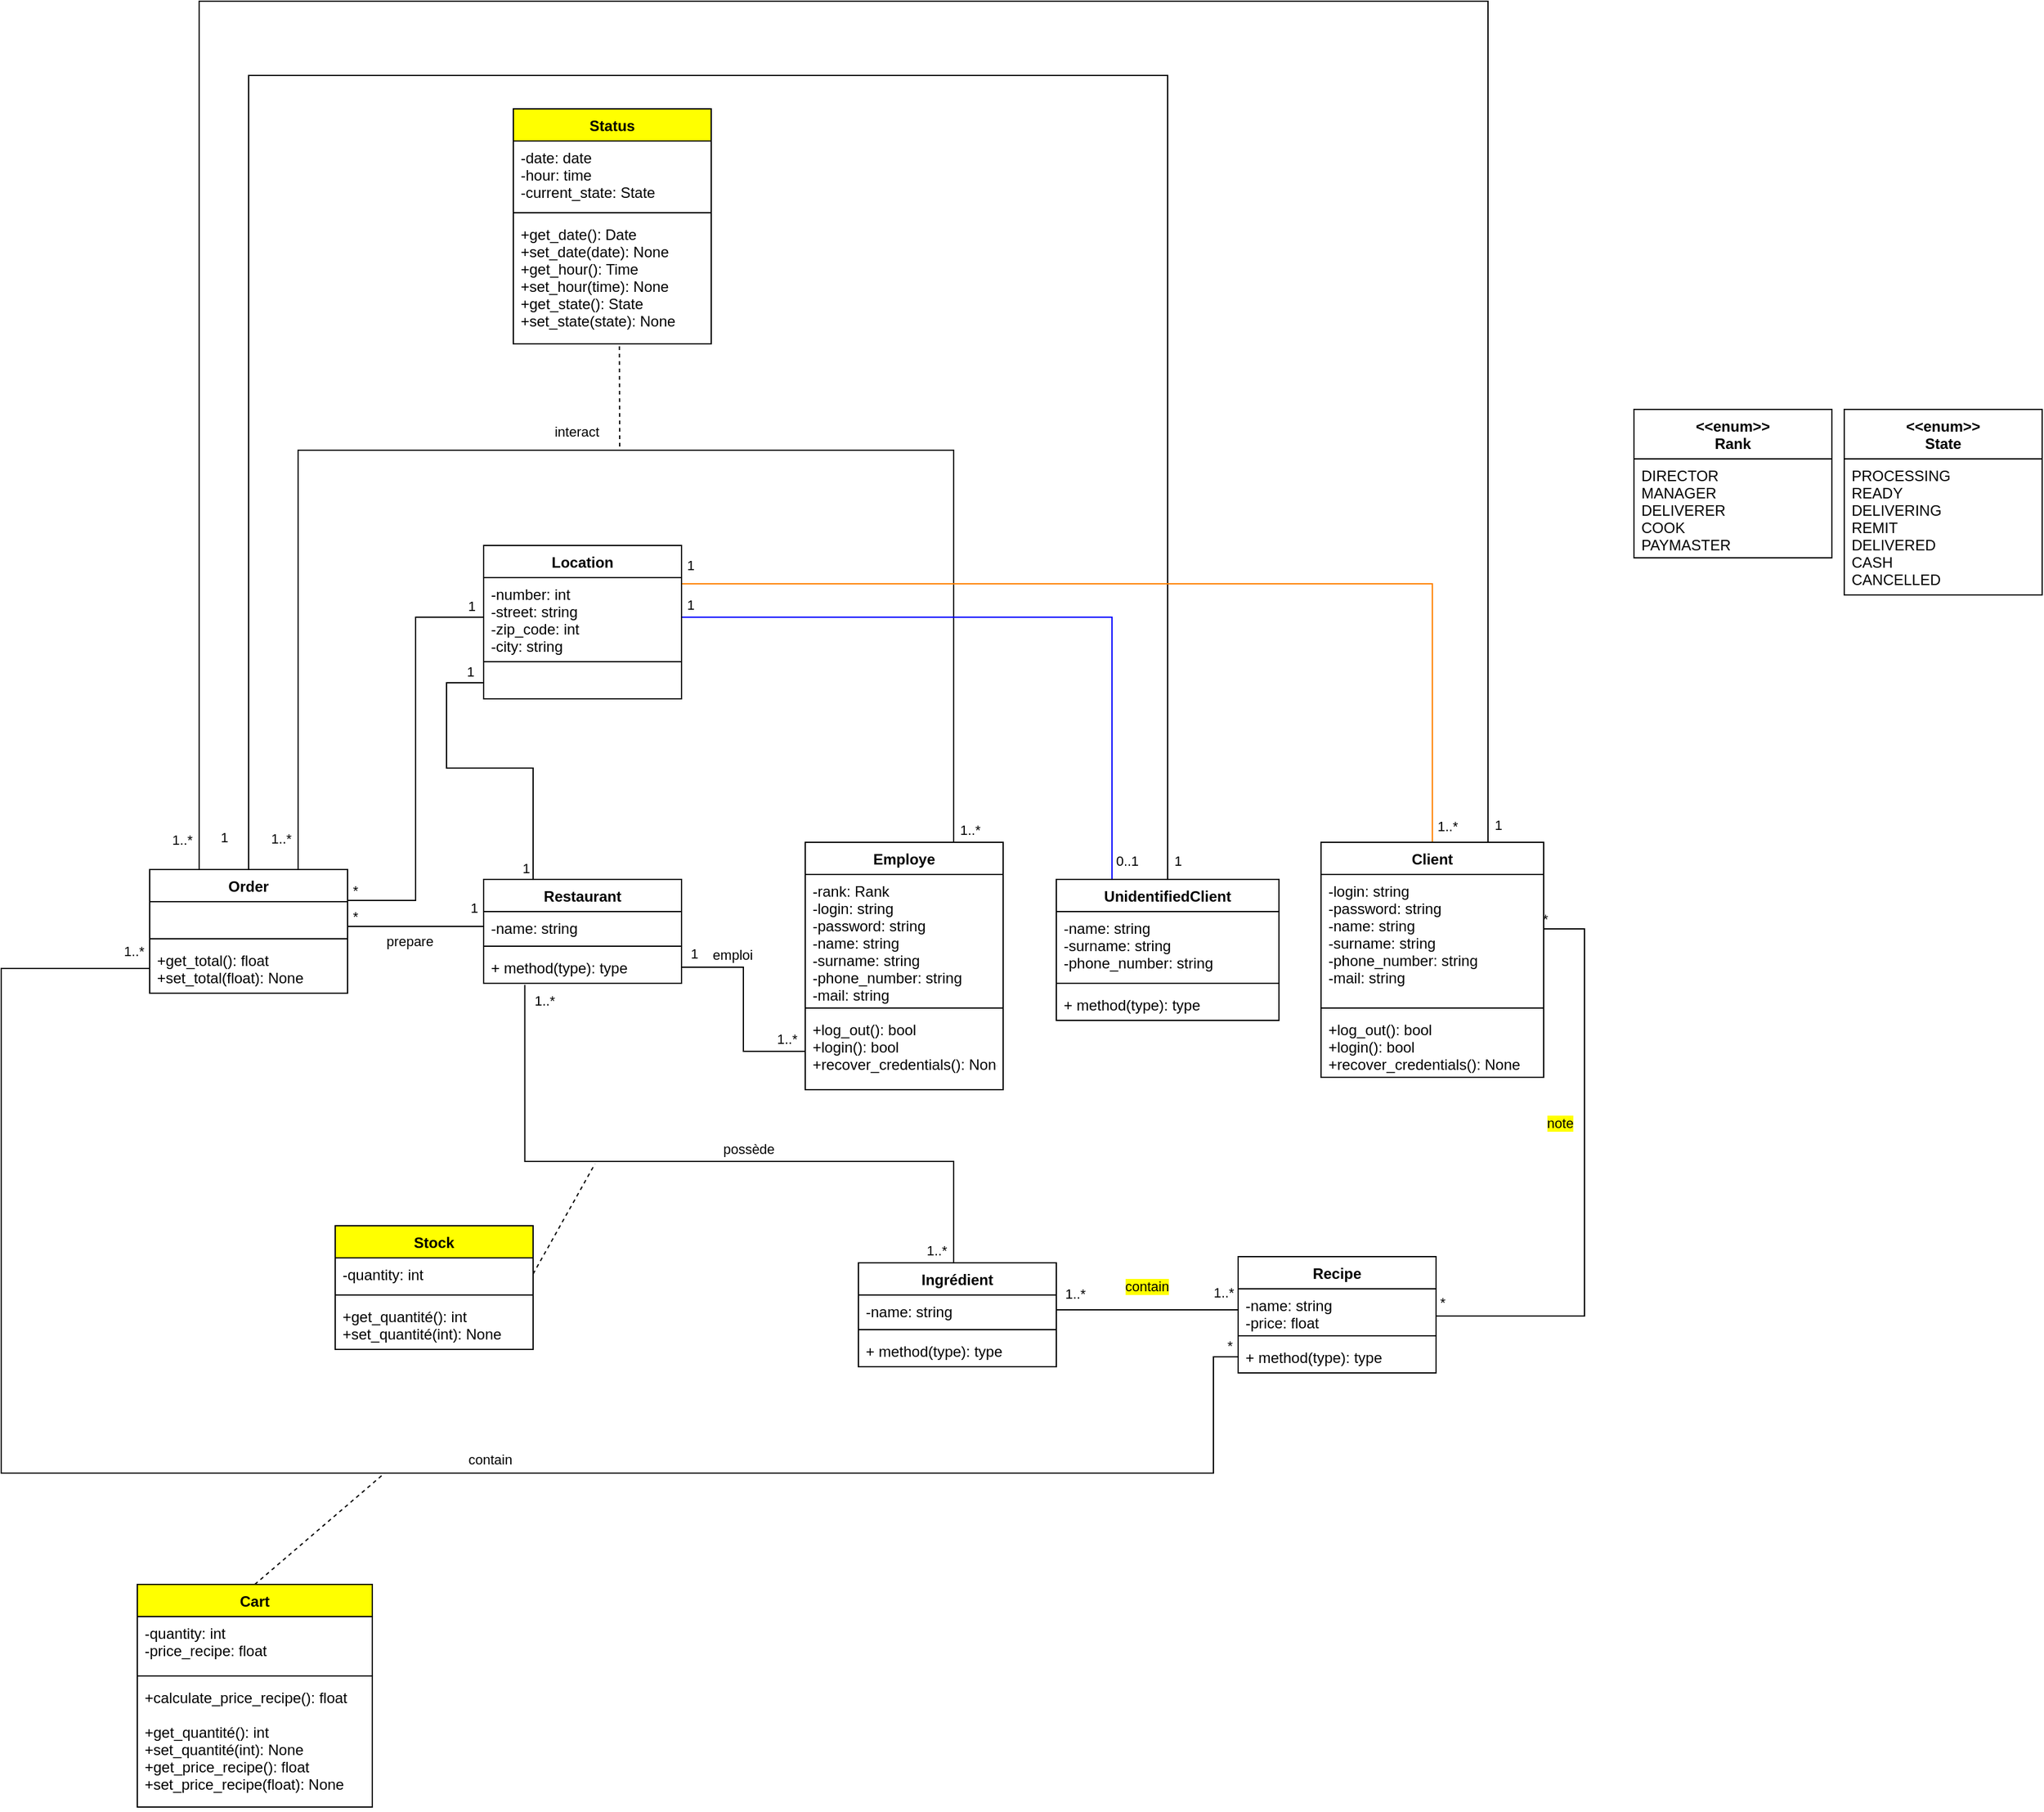 <mxfile version="13.3.1" type="device"><diagram name="Page-1" id="58cdce13-f638-feb5-8d6f-7d28b1aa9fa0"><mxGraphModel dx="1278" dy="949" grid="1" gridSize="10" guides="1" tooltips="1" connect="1" arrows="1" fold="1" page="1" pageScale="1" pageWidth="1100" pageHeight="850" background="#ffffff" math="0" shadow="0"><root><mxCell id="0"/><mxCell id="1" parent="0"/><mxCell id="4RIuu6g8Ll3O6P_jRk4c-29" value="" style="endArrow=none;html=1;entryX=0;entryY=0.5;entryDx=0;entryDy=0;exitX=1;exitY=0.5;exitDx=0;exitDy=0;edgeStyle=orthogonalEdgeStyle;rounded=0;" parent="1" source="4RIuu6g8Ll3O6P_jRk4c-4" target="4RIuu6g8Ll3O6P_jRk4c-8" edge="1"><mxGeometry width="50" height="50" relative="1" as="geometry"><mxPoint x="740" y="450" as="sourcePoint"/><mxPoint x="908" y="443" as="targetPoint"/></mxGeometry></mxCell><mxCell id="4RIuu6g8Ll3O6P_jRk4c-30" value="emploi" style="edgeLabel;html=1;align=center;verticalAlign=middle;resizable=0;points=[];" parent="4RIuu6g8Ll3O6P_jRk4c-29" vertex="1" connectable="0"><mxGeometry x="0.167" y="3" relative="1" as="geometry"><mxPoint x="-12" y="-58" as="offset"/></mxGeometry></mxCell><mxCell id="4RIuu6g8Ll3O6P_jRk4c-32" value="1" style="edgeLabel;html=1;align=center;verticalAlign=middle;resizable=0;points=[];" parent="4RIuu6g8Ll3O6P_jRk4c-29" vertex="1" connectable="0"><mxGeometry x="-0.858" y="2" relative="1" as="geometry"><mxPoint x="-2" y="-9" as="offset"/></mxGeometry></mxCell><mxCell id="4RIuu6g8Ll3O6P_jRk4c-33" value="1..*" style="edgeLabel;html=1;align=center;verticalAlign=middle;resizable=0;points=[];" parent="4RIuu6g8Ll3O6P_jRk4c-29" vertex="1" connectable="0"><mxGeometry x="0.892" y="-1" relative="1" as="geometry"><mxPoint x="-6.12" y="-11.19" as="offset"/></mxGeometry></mxCell><mxCell id="4RIuu6g8Ll3O6P_jRk4c-35" value="" style="endArrow=none;html=1;edgeStyle=orthogonalEdgeStyle;rounded=0;entryX=0.208;entryY=1.047;entryDx=0;entryDy=0;entryPerimeter=0;exitX=0.5;exitY=0;exitDx=0;exitDy=0;" parent="1" target="4RIuu6g8Ll3O6P_jRk4c-4" edge="1" source="4RIuu6g8Ll3O6P_jRk4c-25"><mxGeometry width="50" height="50" relative="1" as="geometry"><mxPoint x="967.92" y="1333.01" as="sourcePoint"/><mxPoint x="641" y="1130" as="targetPoint"/><Array as="points"><mxPoint x="990" y="1340"/><mxPoint x="990" y="1258"/><mxPoint x="643" y="1258"/></Array></mxGeometry></mxCell><mxCell id="4RIuu6g8Ll3O6P_jRk4c-36" value="possède" style="edgeLabel;html=1;align=center;verticalAlign=middle;resizable=0;points=[];labelBackgroundColor=#FFFFFF;" parent="4RIuu6g8Ll3O6P_jRk4c-35" vertex="1" connectable="0"><mxGeometry x="-0.191" y="2" relative="1" as="geometry"><mxPoint x="-18.91" y="-12" as="offset"/></mxGeometry></mxCell><mxCell id="4RIuu6g8Ll3O6P_jRk4c-43" value="1..*" style="edgeLabel;html=1;align=center;verticalAlign=middle;resizable=0;points=[];" parent="4RIuu6g8Ll3O6P_jRk4c-35" vertex="1" connectable="0"><mxGeometry x="0.867" y="-1" relative="1" as="geometry"><mxPoint x="14" y="-25.91" as="offset"/></mxGeometry></mxCell><mxCell id="4RIuu6g8Ll3O6P_jRk4c-44" value="1..*" style="edgeLabel;html=1;align=center;verticalAlign=middle;resizable=0;points=[];" parent="4RIuu6g8Ll3O6P_jRk4c-35" vertex="1" connectable="0"><mxGeometry x="-0.905" y="-4" relative="1" as="geometry"><mxPoint x="-18" y="14" as="offset"/></mxGeometry></mxCell><mxCell id="4RIuu6g8Ll3O6P_jRk4c-37" value="" style="endArrow=none;dashed=1;html=1;exitX=1;exitY=0.5;exitDx=0;exitDy=0;" parent="1" source="4RIuu6g8Ll3O6P_jRk4c-40" edge="1"><mxGeometry width="50" height="50" relative="1" as="geometry"><mxPoint x="290" y="599" as="sourcePoint"/><mxPoint x="700" y="1260" as="targetPoint"/></mxGeometry></mxCell><mxCell id="gekr-8qGBTe7ZAommQFG-1" value="" style="endArrow=none;html=1;edgeStyle=orthogonalEdgeStyle;entryX=0;entryY=0.5;entryDx=0;entryDy=0;exitX=1;exitY=0.5;exitDx=0;exitDy=0;" parent="1" source="4RIuu6g8Ll3O6P_jRk4c-26" target="4RIuu6g8Ll3O6P_jRk4c-10" edge="1"><mxGeometry width="50" height="50" relative="1" as="geometry"><mxPoint x="1180" y="1500" as="sourcePoint"/><mxPoint x="460" y="960" as="targetPoint"/><Array as="points"/></mxGeometry></mxCell><mxCell id="gekr-8qGBTe7ZAommQFG-3" value="contain" style="edgeLabel;html=1;align=center;verticalAlign=middle;resizable=0;points=[];labelBackgroundColor=#FFFF00;" parent="gekr-8qGBTe7ZAommQFG-1" vertex="1" connectable="0"><mxGeometry x="0.12" relative="1" as="geometry"><mxPoint x="-10" y="-19.5" as="offset"/></mxGeometry></mxCell><mxCell id="gekr-8qGBTe7ZAommQFG-4" value="1..*" style="edgeLabel;html=1;align=center;verticalAlign=middle;resizable=0;points=[];" parent="gekr-8qGBTe7ZAommQFG-1" vertex="1" connectable="0"><mxGeometry x="0.88" y="1" relative="1" as="geometry"><mxPoint x="-2.93" y="-13" as="offset"/></mxGeometry></mxCell><mxCell id="gekr-8qGBTe7ZAommQFG-5" value="1..*" style="edgeLabel;html=1;align=center;verticalAlign=middle;resizable=0;points=[];" parent="gekr-8qGBTe7ZAommQFG-1" vertex="1" connectable="0"><mxGeometry x="-0.897" y="1" relative="1" as="geometry"><mxPoint x="7.41" y="-12.5" as="offset"/></mxGeometry></mxCell><mxCell id="gekr-8qGBTe7ZAommQFG-58" style="edgeStyle=orthogonalEdgeStyle;rounded=0;orthogonalLoop=1;jettySize=auto;html=1;exitX=1;exitY=0.5;exitDx=0;exitDy=0;entryX=1;entryY=0.5;entryDx=0;entryDy=0;endArrow=none;endFill=0;endSize=8;" parent="1" source="4RIuu6g8Ll3O6P_jRk4c-18" target="4RIuu6g8Ll3O6P_jRk4c-10" edge="1"><mxGeometry relative="1" as="geometry"><Array as="points"><mxPoint x="1467" y="1070"/><mxPoint x="1500" y="1070"/><mxPoint x="1500" y="1383"/><mxPoint x="1380" y="1383"/></Array></mxGeometry></mxCell><mxCell id="gekr-8qGBTe7ZAommQFG-59" value="note" style="edgeLabel;html=1;align=center;verticalAlign=middle;resizable=0;points=[];labelBackgroundColor=#FFFF00;" parent="gekr-8qGBTe7ZAommQFG-58" vertex="1" connectable="0"><mxGeometry x="0.243" y="-2" relative="1" as="geometry"><mxPoint x="-18.06" y="-99.94" as="offset"/></mxGeometry></mxCell><mxCell id="gekr-8qGBTe7ZAommQFG-60" value="*" style="edgeLabel;html=1;align=center;verticalAlign=middle;resizable=0;points=[];" parent="gekr-8qGBTe7ZAommQFG-58" vertex="1" connectable="0"><mxGeometry x="0.902" y="1" relative="1" as="geometry"><mxPoint x="-13.67" y="-12" as="offset"/></mxGeometry></mxCell><mxCell id="gekr-8qGBTe7ZAommQFG-61" value="*" style="edgeLabel;html=1;align=center;verticalAlign=middle;resizable=0;points=[];" parent="gekr-8qGBTe7ZAommQFG-58" vertex="1" connectable="0"><mxGeometry x="-0.893" y="-1" relative="1" as="geometry"><mxPoint x="-17" y="-9" as="offset"/></mxGeometry></mxCell><mxCell id="UU1VeiNzVCUgglQLqWZh-19" style="edgeStyle=orthogonalEdgeStyle;rounded=0;orthogonalLoop=1;jettySize=auto;html=1;endArrow=none;endFill=0;endSize=8;strokeWidth=1;exitX=0;exitY=0.5;exitDx=0;exitDy=0;entryX=1;entryY=0.5;entryDx=0;entryDy=0;" parent="1" source="4RIuu6g8Ll3O6P_jRk4c-2" target="4RIuu6g8Ll3O6P_jRk4c-14" edge="1"><mxGeometry relative="1" as="geometry"><mxPoint x="520" y="1080" as="targetPoint"/><Array as="points"><mxPoint x="500" y="1068"/></Array><mxPoint x="580" y="1061" as="sourcePoint"/></mxGeometry></mxCell><mxCell id="UU1VeiNzVCUgglQLqWZh-20" value="1" style="edgeLabel;html=1;align=center;verticalAlign=middle;resizable=0;points=[];" parent="UU1VeiNzVCUgglQLqWZh-19" vertex="1" connectable="0"><mxGeometry x="-0.988" y="1" relative="1" as="geometry"><mxPoint x="-8.04" y="-15.79" as="offset"/></mxGeometry></mxCell><mxCell id="UU1VeiNzVCUgglQLqWZh-21" value="*" style="edgeLabel;html=1;align=center;verticalAlign=middle;resizable=0;points=[];" parent="UU1VeiNzVCUgglQLqWZh-19" vertex="1" connectable="0"><mxGeometry x="0.981" y="5" relative="1" as="geometry"><mxPoint x="11" y="-2.17" as="offset"/></mxGeometry></mxCell><mxCell id="UU1VeiNzVCUgglQLqWZh-22" value="prepare" style="edgeLabel;html=1;align=center;verticalAlign=middle;resizable=0;points=[];" parent="UU1VeiNzVCUgglQLqWZh-19" vertex="1" connectable="0"><mxGeometry x="-0.138" y="-2" relative="1" as="geometry"><mxPoint x="-10" y="14" as="offset"/></mxGeometry></mxCell><mxCell id="sGdwklhOhs8YP0a3iyR3-10" value="" style="endArrow=none;dashed=1;html=1;entryX=0.536;entryY=1.01;entryDx=0;entryDy=0;entryPerimeter=0;" parent="1" target="sGdwklhOhs8YP0a3iyR3-4" edge="1"><mxGeometry width="50" height="50" relative="1" as="geometry"><mxPoint x="720" y="680" as="sourcePoint"/><mxPoint x="1530" y="420" as="targetPoint"/></mxGeometry></mxCell><mxCell id="sGdwklhOhs8YP0a3iyR3-18" style="edgeStyle=orthogonalEdgeStyle;rounded=0;orthogonalLoop=1;jettySize=auto;html=1;exitX=0.75;exitY=0;exitDx=0;exitDy=0;entryX=0.75;entryY=0;entryDx=0;entryDy=0;endArrow=none;endFill=0;" parent="1" source="4RIuu6g8Ll3O6P_jRk4c-5" target="4RIuu6g8Ll3O6P_jRk4c-13" edge="1"><mxGeometry relative="1" as="geometry"><Array as="points"><mxPoint x="990" y="683"/><mxPoint x="460" y="683"/></Array><mxPoint x="1137" y="683.0" as="sourcePoint"/></mxGeometry></mxCell><mxCell id="sGdwklhOhs8YP0a3iyR3-19" value="interact" style="edgeLabel;html=1;align=center;verticalAlign=middle;resizable=0;points=[];labelBackgroundColor=none;" parent="sGdwklhOhs8YP0a3iyR3-18" vertex="1" connectable="0"><mxGeometry x="0.062" relative="1" as="geometry"><mxPoint x="8" y="-15" as="offset"/></mxGeometry></mxCell><mxCell id="sGdwklhOhs8YP0a3iyR3-20" value="1..*" style="edgeLabel;html=1;align=center;verticalAlign=middle;resizable=0;points=[];" parent="sGdwklhOhs8YP0a3iyR3-18" vertex="1" connectable="0"><mxGeometry x="0.945" y="-1" relative="1" as="geometry"><mxPoint x="-13.03" y="7" as="offset"/></mxGeometry></mxCell><mxCell id="sGdwklhOhs8YP0a3iyR3-21" value="1..*" style="edgeLabel;html=1;align=center;verticalAlign=middle;resizable=0;points=[];" parent="sGdwklhOhs8YP0a3iyR3-18" vertex="1" connectable="0"><mxGeometry x="-0.909" y="-1" relative="1" as="geometry"><mxPoint x="12" y="43.86" as="offset"/></mxGeometry></mxCell><mxCell id="TRmeWPD1fU5DAyLMQd7Y-1" style="edgeStyle=orthogonalEdgeStyle;rounded=0;orthogonalLoop=1;jettySize=auto;html=1;exitX=0;exitY=0.5;exitDx=0;exitDy=0;entryX=0;entryY=0.5;entryDx=0;entryDy=0;endArrow=none;endFill=0;" parent="1" source="4RIuu6g8Ll3O6P_jRk4c-12" target="4RIuu6g8Ll3O6P_jRk4c-16" edge="1"><mxGeometry relative="1" as="geometry"><Array as="points"><mxPoint x="1200" y="1416"/><mxPoint x="1200" y="1510"/><mxPoint x="220" y="1510"/><mxPoint x="220" y="1102"/></Array></mxGeometry></mxCell><mxCell id="TRmeWPD1fU5DAyLMQd7Y-2" value="contain" style="edgeLabel;html=1;align=center;verticalAlign=middle;resizable=0;points=[];labelBackgroundColor=#FFFFFF;labelBorderColor=none;" parent="TRmeWPD1fU5DAyLMQd7Y-1" vertex="1" connectable="0"><mxGeometry x="-0.128" y="2" relative="1" as="geometry"><mxPoint x="8" y="-13" as="offset"/></mxGeometry></mxCell><mxCell id="TRmeWPD1fU5DAyLMQd7Y-3" value="*" style="edgeLabel;html=1;align=center;verticalAlign=middle;resizable=0;points=[];" parent="TRmeWPD1fU5DAyLMQd7Y-1" vertex="1" connectable="0"><mxGeometry x="-0.947" y="-1" relative="1" as="geometry"><mxPoint x="14.0" y="-31.86" as="offset"/></mxGeometry></mxCell><mxCell id="TRmeWPD1fU5DAyLMQd7Y-4" value="1..*" style="edgeLabel;html=1;align=center;verticalAlign=middle;resizable=0;points=[];" parent="TRmeWPD1fU5DAyLMQd7Y-1" vertex="1" connectable="0"><mxGeometry x="0.914" y="-2" relative="1" as="geometry"><mxPoint x="56.18" y="-16" as="offset"/></mxGeometry></mxCell><mxCell id="UU1VeiNzVCUgglQLqWZh-1" style="edgeStyle=orthogonalEdgeStyle;rounded=0;orthogonalLoop=1;jettySize=auto;html=1;exitX=0.5;exitY=0;exitDx=0;exitDy=0;endArrow=none;endFill=0;strokeWidth=1;endSize=8;strokeColor=#000000;entryX=0.5;entryY=0;entryDx=0;entryDy=0;" parent="1" source="gekr-8qGBTe7ZAommQFG-66" edge="1" target="4RIuu6g8Ll3O6P_jRk4c-13"><mxGeometry relative="1" as="geometry"><mxPoint x="220" y="740" as="targetPoint"/><Array as="points"><mxPoint x="1163" y="380"/><mxPoint x="420" y="380"/></Array></mxGeometry></mxCell><mxCell id="GmhSequ_2CeiQ7l0snwX-2" value="1" style="edgeLabel;html=1;align=center;verticalAlign=middle;resizable=0;points=[];" vertex="1" connectable="0" parent="UU1VeiNzVCUgglQLqWZh-1"><mxGeometry x="0.984" y="2" relative="1" as="geometry"><mxPoint x="-22" y="-9.61" as="offset"/></mxGeometry></mxCell><mxCell id="GmhSequ_2CeiQ7l0snwX-3" value="1" style="edgeLabel;html=1;align=center;verticalAlign=middle;resizable=0;points=[];" vertex="1" connectable="0" parent="UU1VeiNzVCUgglQLqWZh-1"><mxGeometry x="-0.98" y="-2" relative="1" as="geometry"><mxPoint x="6" y="5" as="offset"/></mxGeometry></mxCell><mxCell id="-BqwRsxjD68ESm7fAQoh-1" style="edgeStyle=orthogonalEdgeStyle;rounded=0;orthogonalLoop=1;jettySize=auto;html=1;exitX=0.5;exitY=0;exitDx=0;exitDy=0;endArrow=none;endFill=0;endSize=8;strokeColor=#FF8000;entryX=1;entryY=0.25;entryDx=0;entryDy=0;" parent="1" source="4RIuu6g8Ll3O6P_jRk4c-17" edge="1" target="-BqwRsxjD68ESm7fAQoh-3"><mxGeometry relative="1" as="geometry"><mxPoint x="1270" y="750" as="targetPoint"/><Array as="points"><mxPoint x="1377" y="791"/></Array></mxGeometry></mxCell><mxCell id="GmhSequ_2CeiQ7l0snwX-8" value="1..*" style="edgeLabel;html=1;align=center;verticalAlign=middle;resizable=0;points=[];" vertex="1" connectable="0" parent="-BqwRsxjD68ESm7fAQoh-1"><mxGeometry x="-0.958" y="1" relative="1" as="geometry"><mxPoint x="13" y="4" as="offset"/></mxGeometry></mxCell><mxCell id="GmhSequ_2CeiQ7l0snwX-9" value="1" style="edgeLabel;html=1;align=center;verticalAlign=middle;resizable=0;points=[];" vertex="1" connectable="0" parent="-BqwRsxjD68ESm7fAQoh-1"><mxGeometry x="0.95" y="1" relative="1" as="geometry"><mxPoint x="-13.76" y="-16" as="offset"/></mxGeometry></mxCell><mxCell id="sGdwklhOhs8YP0a3iyR3-1" value="Status" style="swimlane;fontStyle=1;align=center;verticalAlign=top;childLayout=stackLayout;horizontal=1;startSize=26;horizontalStack=0;resizeParent=1;resizeParentMax=0;resizeLast=0;collapsible=1;marginBottom=0;fillColor=#FFFF00;" parent="1" vertex="1"><mxGeometry x="634" y="407" width="160" height="190" as="geometry"/></mxCell><mxCell id="sGdwklhOhs8YP0a3iyR3-2" value="-date: date&#10;-hour: time&#10;-current_state: State" style="text;strokeColor=none;fillColor=none;align=left;verticalAlign=top;spacingLeft=4;spacingRight=4;overflow=hidden;rotatable=0;points=[[0,0.5],[1,0.5]];portConstraint=eastwest;" parent="sGdwklhOhs8YP0a3iyR3-1" vertex="1"><mxGeometry y="26" width="160" height="54" as="geometry"/></mxCell><mxCell id="sGdwklhOhs8YP0a3iyR3-3" value="" style="line;strokeWidth=1;fillColor=none;align=left;verticalAlign=middle;spacingTop=-1;spacingLeft=3;spacingRight=3;rotatable=0;labelPosition=right;points=[];portConstraint=eastwest;" parent="sGdwklhOhs8YP0a3iyR3-1" vertex="1"><mxGeometry y="80" width="160" height="8" as="geometry"/></mxCell><mxCell id="sGdwklhOhs8YP0a3iyR3-4" value="+get_date(): Date&#10;+set_date(date): None&#10;+get_hour(): Time&#10;+set_hour(time): None&#10;+get_state(): State&#10;+set_state(state): None" style="text;strokeColor=none;fillColor=none;align=left;verticalAlign=top;spacingLeft=4;spacingRight=4;overflow=hidden;rotatable=0;points=[[0,0.5],[1,0.5]];portConstraint=eastwest;" parent="sGdwklhOhs8YP0a3iyR3-1" vertex="1"><mxGeometry y="88" width="160" height="102" as="geometry"/></mxCell><mxCell id="4RIuu6g8Ll3O6P_jRk4c-25" value="Ingrédient" style="swimlane;fontStyle=1;align=center;verticalAlign=top;childLayout=stackLayout;horizontal=1;startSize=26;horizontalStack=0;resizeParent=1;resizeParentMax=0;resizeLast=0;collapsible=1;marginBottom=0;" parent="1" vertex="1"><mxGeometry x="913" y="1340" width="160" height="84" as="geometry"/></mxCell><mxCell id="4RIuu6g8Ll3O6P_jRk4c-26" value="-name: string" style="text;strokeColor=none;fillColor=none;align=left;verticalAlign=top;spacingLeft=4;spacingRight=4;overflow=hidden;rotatable=0;points=[[0,0.5],[1,0.5]];portConstraint=eastwest;" parent="4RIuu6g8Ll3O6P_jRk4c-25" vertex="1"><mxGeometry y="26" width="160" height="24" as="geometry"/></mxCell><mxCell id="4RIuu6g8Ll3O6P_jRk4c-27" value="" style="line;strokeWidth=1;fillColor=none;align=left;verticalAlign=middle;spacingTop=-1;spacingLeft=3;spacingRight=3;rotatable=0;labelPosition=right;points=[];portConstraint=eastwest;" parent="4RIuu6g8Ll3O6P_jRk4c-25" vertex="1"><mxGeometry y="50" width="160" height="8" as="geometry"/></mxCell><mxCell id="4RIuu6g8Ll3O6P_jRk4c-28" value="+ method(type): type" style="text;strokeColor=none;fillColor=none;align=left;verticalAlign=top;spacingLeft=4;spacingRight=4;overflow=hidden;rotatable=0;points=[[0,0.5],[1,0.5]];portConstraint=eastwest;" parent="4RIuu6g8Ll3O6P_jRk4c-25" vertex="1"><mxGeometry y="58" width="160" height="26" as="geometry"/></mxCell><mxCell id="GmhSequ_2CeiQ7l0snwX-10" style="edgeStyle=orthogonalEdgeStyle;rounded=0;orthogonalLoop=1;jettySize=auto;html=1;exitX=0.75;exitY=0;exitDx=0;exitDy=0;endArrow=none;endFill=0;strokeColor=#000000;entryX=0.25;entryY=0;entryDx=0;entryDy=0;" edge="1" parent="1" source="4RIuu6g8Ll3O6P_jRk4c-17" target="4RIuu6g8Ll3O6P_jRk4c-13"><mxGeometry relative="1" as="geometry"><mxPoint x="330" y="280" as="targetPoint"/><Array as="points"><mxPoint x="1422" y="320"/><mxPoint x="380" y="320"/></Array></mxGeometry></mxCell><mxCell id="GmhSequ_2CeiQ7l0snwX-11" value="1..*" style="edgeLabel;html=1;align=center;verticalAlign=middle;resizable=0;points=[];" vertex="1" connectable="0" parent="GmhSequ_2CeiQ7l0snwX-10"><mxGeometry x="0.984" y="-2" relative="1" as="geometry"><mxPoint x="-12" y="-5" as="offset"/></mxGeometry></mxCell><mxCell id="GmhSequ_2CeiQ7l0snwX-12" value="1" style="edgeLabel;html=1;align=center;verticalAlign=middle;resizable=0;points=[];" vertex="1" connectable="0" parent="GmhSequ_2CeiQ7l0snwX-10"><mxGeometry x="-0.983" y="-1" relative="1" as="geometry"><mxPoint x="7" y="6" as="offset"/></mxGeometry></mxCell><mxCell id="4RIuu6g8Ll3O6P_jRk4c-17" value="Client" style="swimlane;fontStyle=1;align=center;verticalAlign=top;childLayout=stackLayout;horizontal=1;startSize=26;horizontalStack=0;resizeParent=1;resizeParentMax=0;resizeLast=0;collapsible=1;marginBottom=0;" parent="1" vertex="1"><mxGeometry x="1287" y="1000" width="180" height="190" as="geometry"/></mxCell><mxCell id="4RIuu6g8Ll3O6P_jRk4c-18" value="-login: string&#10;-password: string&#10;-name: string&#10;-surname: string&#10;-phone_number: string&#10;-mail: string" style="text;strokeColor=none;fillColor=none;align=left;verticalAlign=top;spacingLeft=4;spacingRight=4;overflow=hidden;rotatable=0;points=[[0,0.5],[1,0.5]];portConstraint=eastwest;" parent="4RIuu6g8Ll3O6P_jRk4c-17" vertex="1"><mxGeometry y="26" width="180" height="104" as="geometry"/></mxCell><mxCell id="4RIuu6g8Ll3O6P_jRk4c-19" value="" style="line;strokeWidth=1;fillColor=none;align=left;verticalAlign=middle;spacingTop=-1;spacingLeft=3;spacingRight=3;rotatable=0;labelPosition=right;points=[];portConstraint=eastwest;" parent="4RIuu6g8Ll3O6P_jRk4c-17" vertex="1"><mxGeometry y="130" width="180" height="8" as="geometry"/></mxCell><mxCell id="4RIuu6g8Ll3O6P_jRk4c-20" value="+log_out(): bool&#10;+login(): bool&#10;+recover_credentials(): None" style="text;strokeColor=none;fillColor=none;align=left;verticalAlign=top;spacingLeft=4;spacingRight=4;overflow=hidden;rotatable=0;points=[[0,0.5],[1,0.5]];portConstraint=eastwest;" parent="4RIuu6g8Ll3O6P_jRk4c-17" vertex="1"><mxGeometry y="138" width="180" height="52" as="geometry"/></mxCell><mxCell id="GmhSequ_2CeiQ7l0snwX-4" style="edgeStyle=orthogonalEdgeStyle;rounded=0;orthogonalLoop=1;jettySize=auto;html=1;exitX=0.25;exitY=0;exitDx=0;exitDy=0;endArrow=none;endFill=0;strokeColor=#0000FF;entryX=1;entryY=0.5;entryDx=0;entryDy=0;" edge="1" parent="1" source="gekr-8qGBTe7ZAommQFG-66" target="-BqwRsxjD68ESm7fAQoh-4"><mxGeometry relative="1" as="geometry"><mxPoint x="850" y="780" as="targetPoint"/><Array as="points"><mxPoint x="1118" y="818"/></Array></mxGeometry></mxCell><mxCell id="GmhSequ_2CeiQ7l0snwX-5" value="0..1" style="edgeLabel;html=1;align=center;verticalAlign=middle;resizable=0;points=[];" vertex="1" connectable="0" parent="GmhSequ_2CeiQ7l0snwX-4"><mxGeometry x="-0.946" relative="1" as="geometry"><mxPoint x="12" as="offset"/></mxGeometry></mxCell><mxCell id="GmhSequ_2CeiQ7l0snwX-6" value="1" style="edgeLabel;html=1;align=center;verticalAlign=middle;resizable=0;points=[];" vertex="1" connectable="0" parent="GmhSequ_2CeiQ7l0snwX-4"><mxGeometry x="0.964" y="1" relative="1" as="geometry"><mxPoint x="-3" y="-11" as="offset"/></mxGeometry></mxCell><mxCell id="gekr-8qGBTe7ZAommQFG-66" value="UnidentifiedClient" style="swimlane;fontStyle=1;align=center;verticalAlign=top;childLayout=stackLayout;horizontal=1;startSize=26;horizontalStack=0;resizeParent=1;resizeParentMax=0;resizeLast=0;collapsible=1;marginBottom=0;" parent="1" vertex="1"><mxGeometry x="1073" y="1030" width="180" height="114" as="geometry"/></mxCell><mxCell id="gekr-8qGBTe7ZAommQFG-67" value="-name: string&#10;-surname: string&#10;-phone_number: string" style="text;strokeColor=none;fillColor=none;align=left;verticalAlign=top;spacingLeft=4;spacingRight=4;overflow=hidden;rotatable=0;points=[[0,0.5],[1,0.5]];portConstraint=eastwest;" parent="gekr-8qGBTe7ZAommQFG-66" vertex="1"><mxGeometry y="26" width="180" height="54" as="geometry"/></mxCell><mxCell id="gekr-8qGBTe7ZAommQFG-68" value="" style="line;strokeWidth=1;fillColor=none;align=left;verticalAlign=middle;spacingTop=-1;spacingLeft=3;spacingRight=3;rotatable=0;labelPosition=right;points=[];portConstraint=eastwest;" parent="gekr-8qGBTe7ZAommQFG-66" vertex="1"><mxGeometry y="80" width="180" height="8" as="geometry"/></mxCell><mxCell id="gekr-8qGBTe7ZAommQFG-69" value="+ method(type): type" style="text;strokeColor=none;fillColor=none;align=left;verticalAlign=top;spacingLeft=4;spacingRight=4;overflow=hidden;rotatable=0;points=[[0,0.5],[1,0.5]];portConstraint=eastwest;" parent="gekr-8qGBTe7ZAommQFG-66" vertex="1"><mxGeometry y="88" width="180" height="26" as="geometry"/></mxCell><mxCell id="4RIuu6g8Ll3O6P_jRk4c-1" value="Restaurant" style="swimlane;fontStyle=1;align=center;verticalAlign=top;childLayout=stackLayout;horizontal=1;startSize=26;horizontalStack=0;resizeParent=1;resizeParentMax=0;resizeLast=0;collapsible=1;marginBottom=0;" parent="1" vertex="1"><mxGeometry x="610" y="1030" width="160" height="84" as="geometry"/></mxCell><mxCell id="4RIuu6g8Ll3O6P_jRk4c-2" value="-name: string" style="text;strokeColor=none;fillColor=none;align=left;verticalAlign=top;spacingLeft=4;spacingRight=4;overflow=hidden;rotatable=0;points=[[0,0.5],[1,0.5]];portConstraint=eastwest;" parent="4RIuu6g8Ll3O6P_jRk4c-1" vertex="1"><mxGeometry y="26" width="160" height="24" as="geometry"/></mxCell><mxCell id="4RIuu6g8Ll3O6P_jRk4c-3" value="" style="line;strokeWidth=1;fillColor=none;align=left;verticalAlign=middle;spacingTop=-1;spacingLeft=3;spacingRight=3;rotatable=0;labelPosition=right;points=[];portConstraint=eastwest;" parent="4RIuu6g8Ll3O6P_jRk4c-1" vertex="1"><mxGeometry y="50" width="160" height="8" as="geometry"/></mxCell><mxCell id="4RIuu6g8Ll3O6P_jRk4c-4" value="+ method(type): type" style="text;strokeColor=none;fillColor=none;align=left;verticalAlign=top;spacingLeft=4;spacingRight=4;overflow=hidden;rotatable=0;points=[[0,0.5],[1,0.5]];portConstraint=eastwest;" parent="4RIuu6g8Ll3O6P_jRk4c-1" vertex="1"><mxGeometry y="58" width="160" height="26" as="geometry"/></mxCell><mxCell id="4RIuu6g8Ll3O6P_jRk4c-9" value="Recipe" style="swimlane;fontStyle=1;align=center;verticalAlign=top;childLayout=stackLayout;horizontal=1;startSize=26;horizontalStack=0;resizeParent=1;resizeParentMax=0;resizeLast=0;collapsible=1;marginBottom=0;" parent="1" vertex="1"><mxGeometry x="1220" y="1335" width="160" height="94" as="geometry"/></mxCell><mxCell id="4RIuu6g8Ll3O6P_jRk4c-10" value="-name: string&#10;-price: float" style="text;strokeColor=none;fillColor=none;align=left;verticalAlign=top;spacingLeft=4;spacingRight=4;overflow=hidden;rotatable=0;points=[[0,0.5],[1,0.5]];portConstraint=eastwest;" parent="4RIuu6g8Ll3O6P_jRk4c-9" vertex="1"><mxGeometry y="26" width="160" height="34" as="geometry"/></mxCell><mxCell id="4RIuu6g8Ll3O6P_jRk4c-11" value="" style="line;strokeWidth=1;fillColor=none;align=left;verticalAlign=middle;spacingTop=-1;spacingLeft=3;spacingRight=3;rotatable=0;labelPosition=right;points=[];portConstraint=eastwest;" parent="4RIuu6g8Ll3O6P_jRk4c-9" vertex="1"><mxGeometry y="60" width="160" height="8" as="geometry"/></mxCell><mxCell id="4RIuu6g8Ll3O6P_jRk4c-12" value="+ method(type): type" style="text;strokeColor=none;fillColor=none;align=left;verticalAlign=top;spacingLeft=4;spacingRight=4;overflow=hidden;rotatable=0;points=[[0,0.5],[1,0.5]];portConstraint=eastwest;" parent="4RIuu6g8Ll3O6P_jRk4c-9" vertex="1"><mxGeometry y="68" width="160" height="26" as="geometry"/></mxCell><mxCell id="ajJ1hhkF8-Xfgmg83zPW-1" style="edgeStyle=orthogonalEdgeStyle;rounded=0;orthogonalLoop=1;jettySize=auto;html=1;exitX=1;exitY=0.25;exitDx=0;exitDy=0;entryX=0;entryY=0.5;entryDx=0;entryDy=0;endArrow=none;endFill=0;" parent="1" source="4RIuu6g8Ll3O6P_jRk4c-13" target="-BqwRsxjD68ESm7fAQoh-4" edge="1"><mxGeometry relative="1" as="geometry"><mxPoint x="490" y="790" as="targetPoint"/></mxGeometry></mxCell><mxCell id="ajJ1hhkF8-Xfgmg83zPW-4" value="1" style="edgeLabel;html=1;align=center;verticalAlign=middle;resizable=0;points=[];" parent="ajJ1hhkF8-Xfgmg83zPW-1" vertex="1" connectable="0"><mxGeometry x="0.937" y="-1" relative="1" as="geometry"><mxPoint y="-10" as="offset"/></mxGeometry></mxCell><mxCell id="ajJ1hhkF8-Xfgmg83zPW-5" value="*" style="edgeLabel;html=1;align=center;verticalAlign=middle;resizable=0;points=[];" parent="ajJ1hhkF8-Xfgmg83zPW-1" vertex="1" connectable="0"><mxGeometry x="-0.947" y="2" relative="1" as="geometry"><mxPoint x="-3" y="-6" as="offset"/></mxGeometry></mxCell><mxCell id="4RIuu6g8Ll3O6P_jRk4c-13" value="Order" style="swimlane;fontStyle=1;align=center;verticalAlign=top;childLayout=stackLayout;horizontal=1;startSize=26;horizontalStack=0;resizeParent=1;resizeParentMax=0;resizeLast=0;collapsible=1;marginBottom=0;" parent="1" vertex="1"><mxGeometry x="340" y="1022" width="160" height="100" as="geometry"/></mxCell><mxCell id="4RIuu6g8Ll3O6P_jRk4c-14" value="&#10;&#10;" style="text;strokeColor=none;fillColor=none;align=left;verticalAlign=top;spacingLeft=4;spacingRight=4;overflow=hidden;rotatable=0;points=[[0,0.5],[1,0.5]];portConstraint=eastwest;" parent="4RIuu6g8Ll3O6P_jRk4c-13" vertex="1"><mxGeometry y="26" width="160" height="26" as="geometry"/></mxCell><mxCell id="4RIuu6g8Ll3O6P_jRk4c-15" value="" style="line;strokeWidth=1;fillColor=none;align=left;verticalAlign=middle;spacingTop=-1;spacingLeft=3;spacingRight=3;rotatable=0;labelPosition=right;points=[];portConstraint=eastwest;" parent="4RIuu6g8Ll3O6P_jRk4c-13" vertex="1"><mxGeometry y="52" width="160" height="8" as="geometry"/></mxCell><mxCell id="4RIuu6g8Ll3O6P_jRk4c-16" value="+get_total(): float&#10;+set_total(float): None" style="text;strokeColor=none;fillColor=none;align=left;verticalAlign=top;spacingLeft=4;spacingRight=4;overflow=hidden;rotatable=0;points=[[0,0.5],[1,0.5]];portConstraint=eastwest;" parent="4RIuu6g8Ll3O6P_jRk4c-13" vertex="1"><mxGeometry y="60" width="160" height="40" as="geometry"/></mxCell><mxCell id="4RIuu6g8Ll3O6P_jRk4c-5" value="Employe" style="swimlane;fontStyle=1;align=center;verticalAlign=top;childLayout=stackLayout;horizontal=1;startSize=26;horizontalStack=0;resizeParent=1;resizeParentMax=0;resizeLast=0;collapsible=1;marginBottom=0;" parent="1" vertex="1"><mxGeometry x="870" y="1000" width="160" height="200" as="geometry"/></mxCell><mxCell id="4RIuu6g8Ll3O6P_jRk4c-6" value="-rank: Rank&#10;-login: string&#10;-password: string&#10;-name: string&#10;-surname: string&#10;-phone_number: string&#10;-mail: string" style="text;strokeColor=none;fillColor=none;align=left;verticalAlign=top;spacingLeft=4;spacingRight=4;overflow=hidden;rotatable=0;points=[[0,0.5],[1,0.5]];portConstraint=eastwest;" parent="4RIuu6g8Ll3O6P_jRk4c-5" vertex="1"><mxGeometry y="26" width="160" height="104" as="geometry"/></mxCell><mxCell id="4RIuu6g8Ll3O6P_jRk4c-7" value="" style="line;strokeWidth=1;fillColor=none;align=left;verticalAlign=middle;spacingTop=-1;spacingLeft=3;spacingRight=3;rotatable=0;labelPosition=right;points=[];portConstraint=eastwest;" parent="4RIuu6g8Ll3O6P_jRk4c-5" vertex="1"><mxGeometry y="130" width="160" height="8" as="geometry"/></mxCell><mxCell id="4RIuu6g8Ll3O6P_jRk4c-8" value="+log_out(): bool&#10;+login(): bool&#10;+recover_credentials(): None&#10;" style="text;strokeColor=none;fillColor=none;align=left;verticalAlign=top;spacingLeft=4;spacingRight=4;overflow=hidden;rotatable=0;points=[[0,0.5],[1,0.5]];portConstraint=eastwest;" parent="4RIuu6g8Ll3O6P_jRk4c-5" vertex="1"><mxGeometry y="138" width="160" height="62" as="geometry"/></mxCell><mxCell id="HXcI3bx_-rTR3HE84AJX-7" value="&lt;&lt;enum&gt;&gt;&#10;Rank" style="swimlane;fontStyle=1;align=center;verticalAlign=top;childLayout=stackLayout;horizontal=1;startSize=40;horizontalStack=0;resizeParent=1;resizeParentMax=0;resizeLast=0;collapsible=1;marginBottom=0;fontSize=12;swimlaneLine=1;" parent="1" vertex="1"><mxGeometry x="1540" y="650" width="160" height="120" as="geometry"/></mxCell><mxCell id="HXcI3bx_-rTR3HE84AJX-8" value="DIRECTOR&#10;MANAGER&#10;DELIVERER&#10;COOK&#10;PAYMASTER" style="text;strokeColor=none;fillColor=none;align=left;verticalAlign=top;spacingLeft=4;spacingRight=4;overflow=hidden;rotatable=0;points=[[0,0.5],[1,0.5]];portConstraint=eastwest;" parent="HXcI3bx_-rTR3HE84AJX-7" vertex="1"><mxGeometry y="40" width="160" height="80" as="geometry"/></mxCell><mxCell id="sGdwklhOhs8YP0a3iyR3-5" value="&lt;&lt;enum&gt;&gt;&#10;State" style="swimlane;fontStyle=1;align=center;verticalAlign=top;childLayout=stackLayout;horizontal=1;startSize=40;horizontalStack=0;resizeParent=1;resizeParentMax=0;resizeLast=0;collapsible=1;marginBottom=0;fontSize=12;swimlaneLine=1;" parent="1" vertex="1"><mxGeometry x="1710" y="650" width="160" height="150" as="geometry"/></mxCell><mxCell id="sGdwklhOhs8YP0a3iyR3-6" value="PROCESSING&#10;READY&#10;DELIVERING&#10;REMIT&#10;DELIVERED&#10;CASH&#10;CANCELLED" style="text;strokeColor=none;fillColor=none;align=left;verticalAlign=top;spacingLeft=4;spacingRight=4;overflow=hidden;rotatable=0;points=[[0,0.5],[1,0.5]];portConstraint=eastwest;" parent="sGdwklhOhs8YP0a3iyR3-5" vertex="1"><mxGeometry y="40" width="160" height="110" as="geometry"/></mxCell><mxCell id="4RIuu6g8Ll3O6P_jRk4c-39" value="Stock" style="swimlane;fontStyle=1;align=center;verticalAlign=top;childLayout=stackLayout;horizontal=1;startSize=26;horizontalStack=0;resizeParent=1;resizeParentMax=0;resizeLast=0;collapsible=1;marginBottom=0;fillColor=#FFFF00;" parent="1" vertex="1"><mxGeometry x="490" y="1310" width="160" height="100" as="geometry"/></mxCell><mxCell id="4RIuu6g8Ll3O6P_jRk4c-40" value="-quantity: int" style="text;strokeColor=none;fillColor=none;align=left;verticalAlign=top;spacingLeft=4;spacingRight=4;overflow=hidden;rotatable=0;points=[[0,0.5],[1,0.5]];portConstraint=eastwest;" parent="4RIuu6g8Ll3O6P_jRk4c-39" vertex="1"><mxGeometry y="26" width="160" height="26" as="geometry"/></mxCell><mxCell id="4RIuu6g8Ll3O6P_jRk4c-41" value="" style="line;strokeWidth=1;fillColor=none;align=left;verticalAlign=middle;spacingTop=-1;spacingLeft=3;spacingRight=3;rotatable=0;labelPosition=right;points=[];portConstraint=eastwest;" parent="4RIuu6g8Ll3O6P_jRk4c-39" vertex="1"><mxGeometry y="52" width="160" height="8" as="geometry"/></mxCell><mxCell id="4RIuu6g8Ll3O6P_jRk4c-42" value="+get_quantité(): int&#10;+set_quantité(int): None" style="text;strokeColor=none;fillColor=none;align=left;verticalAlign=top;spacingLeft=4;spacingRight=4;overflow=hidden;rotatable=0;points=[[0,0.5],[1,0.5]];portConstraint=eastwest;" parent="4RIuu6g8Ll3O6P_jRk4c-39" vertex="1"><mxGeometry y="60" width="160" height="40" as="geometry"/></mxCell><mxCell id="-BqwRsxjD68ESm7fAQoh-3" value="Location" style="swimlane;fontStyle=1;align=center;verticalAlign=top;childLayout=stackLayout;horizontal=1;startSize=26;horizontalStack=0;resizeParent=1;resizeParentMax=0;resizeLast=0;collapsible=1;marginBottom=0;" parent="1" vertex="1"><mxGeometry x="610" y="760" width="160" height="124" as="geometry"/></mxCell><mxCell id="-BqwRsxjD68ESm7fAQoh-4" value="-number: int&#10;-street: string&#10;-zip_code: int&#10;-city: string&#10;" style="text;strokeColor=none;fillColor=none;align=left;verticalAlign=top;spacingLeft=4;spacingRight=4;overflow=hidden;rotatable=0;points=[[0,0.5],[1,0.5]];portConstraint=eastwest;" parent="-BqwRsxjD68ESm7fAQoh-3" vertex="1"><mxGeometry y="26" width="160" height="64" as="geometry"/></mxCell><mxCell id="-BqwRsxjD68ESm7fAQoh-5" value="" style="line;strokeWidth=1;fillColor=none;align=left;verticalAlign=middle;spacingTop=-1;spacingLeft=3;spacingRight=3;rotatable=0;labelPosition=right;points=[];portConstraint=eastwest;" parent="-BqwRsxjD68ESm7fAQoh-3" vertex="1"><mxGeometry y="90" width="160" height="8" as="geometry"/></mxCell><mxCell id="-BqwRsxjD68ESm7fAQoh-6" value="&#10;&#10;" style="text;strokeColor=none;fillColor=none;align=left;verticalAlign=top;spacingLeft=4;spacingRight=4;overflow=hidden;rotatable=0;points=[[0,0.5],[1,0.5]];portConstraint=eastwest;" parent="-BqwRsxjD68ESm7fAQoh-3" vertex="1"><mxGeometry y="98" width="160" height="26" as="geometry"/></mxCell><mxCell id="-BqwRsxjD68ESm7fAQoh-8" value="" style="endArrow=none;html=1;exitX=0.25;exitY=0;exitDx=0;exitDy=0;edgeStyle=orthogonalEdgeStyle;rounded=0;entryX=0;entryY=0.5;entryDx=0;entryDy=0;" parent="1" source="4RIuu6g8Ll3O6P_jRk4c-1" target="-BqwRsxjD68ESm7fAQoh-6" edge="1"><mxGeometry width="50" height="50" relative="1" as="geometry"><mxPoint x="950" y="930" as="sourcePoint"/><mxPoint x="620" y="900" as="targetPoint"/><Array as="points"><mxPoint x="650" y="940"/><mxPoint x="580" y="940"/><mxPoint x="580" y="871"/></Array></mxGeometry></mxCell><mxCell id="-BqwRsxjD68ESm7fAQoh-9" value="1" style="edgeLabel;html=1;align=center;verticalAlign=middle;resizable=0;points=[];" parent="-BqwRsxjD68ESm7fAQoh-8" vertex="1" connectable="0"><mxGeometry x="-0.871" relative="1" as="geometry"><mxPoint x="-6" y="7" as="offset"/></mxGeometry></mxCell><mxCell id="ajJ1hhkF8-Xfgmg83zPW-3" value="1" style="edgeLabel;html=1;align=center;verticalAlign=middle;resizable=0;points=[];" parent="-BqwRsxjD68ESm7fAQoh-8" vertex="1" connectable="0"><mxGeometry x="0.916" y="1" relative="1" as="geometry"><mxPoint y="-8" as="offset"/></mxGeometry></mxCell><mxCell id="To3IfmzoPrD9Xdj7goHN-3" value="Cart" style="swimlane;fontStyle=1;align=center;verticalAlign=top;childLayout=stackLayout;horizontal=1;startSize=26;horizontalStack=0;resizeParent=1;resizeParentMax=0;resizeLast=0;collapsible=1;marginBottom=0;fillColor=#FFFF00;" parent="1" vertex="1"><mxGeometry x="330" y="1600" width="190" height="180" as="geometry"/></mxCell><mxCell id="To3IfmzoPrD9Xdj7goHN-4" value="-quantity: int&#10;-price_recipe: float" style="text;strokeColor=none;fillColor=none;align=left;verticalAlign=top;spacingLeft=4;spacingRight=4;overflow=hidden;rotatable=0;points=[[0,0.5],[1,0.5]];portConstraint=eastwest;" parent="To3IfmzoPrD9Xdj7goHN-3" vertex="1"><mxGeometry y="26" width="190" height="44" as="geometry"/></mxCell><mxCell id="To3IfmzoPrD9Xdj7goHN-5" value="" style="line;strokeWidth=1;fillColor=none;align=left;verticalAlign=middle;spacingTop=-1;spacingLeft=3;spacingRight=3;rotatable=0;labelPosition=right;points=[];portConstraint=eastwest;" parent="To3IfmzoPrD9Xdj7goHN-3" vertex="1"><mxGeometry y="70" width="190" height="8" as="geometry"/></mxCell><mxCell id="To3IfmzoPrD9Xdj7goHN-6" value="+calculate_price_recipe(): float&#10;&#10;+get_quantité(): int&#10;+set_quantité(int): None&#10;+get_price_recipe(): float&#10;+set_price_recipe(float): None" style="text;strokeColor=none;fillColor=none;align=left;verticalAlign=top;spacingLeft=4;spacingRight=4;overflow=hidden;rotatable=0;points=[[0,0.5],[1,0.5]];portConstraint=eastwest;" parent="To3IfmzoPrD9Xdj7goHN-3" vertex="1"><mxGeometry y="78" width="190" height="102" as="geometry"/></mxCell><mxCell id="To3IfmzoPrD9Xdj7goHN-7" value="" style="endArrow=none;dashed=1;html=1;exitX=0.5;exitY=0;exitDx=0;exitDy=0;" parent="1" source="To3IfmzoPrD9Xdj7goHN-3" edge="1"><mxGeometry width="50" height="50" relative="1" as="geometry"><mxPoint x="730" y="1500" as="sourcePoint"/><mxPoint x="530" y="1510" as="targetPoint"/></mxGeometry></mxCell></root></mxGraphModel></diagram></mxfile>